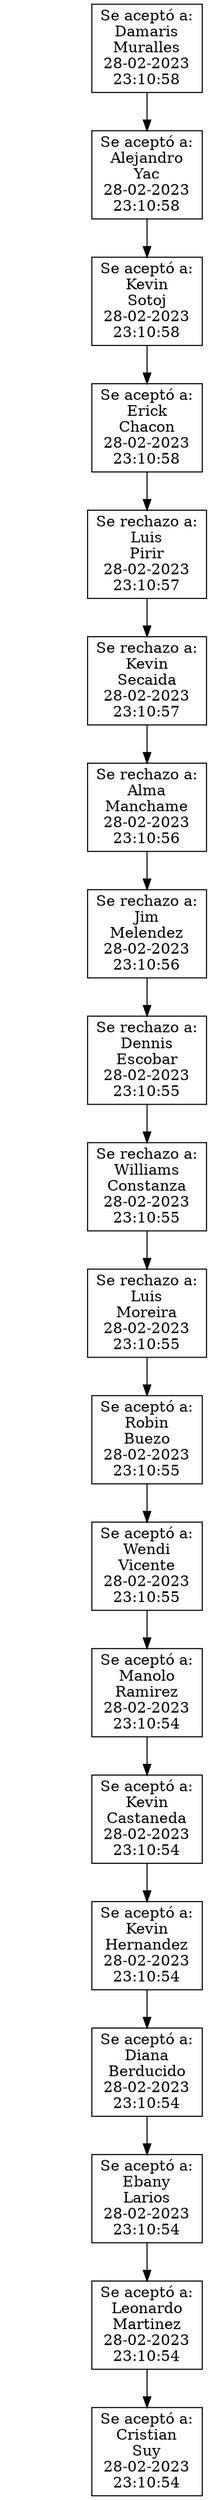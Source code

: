 digraph G {
PILA[style=invis, fillcolor=transparent, color=transparent];
node [shape=box];
U0[label = "Se aceptó a:
Damaris
Muralles
28-02-2023
23:10:58
"];U1[label = "Se aceptó a:
Alejandro
Yac
28-02-2023
23:10:58
"];U2[label = "Se aceptó a:
Kevin
Sotoj
28-02-2023
23:10:58
"];U3[label = "Se aceptó a:
Erick
Chacon
28-02-2023
23:10:58
"];U4[label = "Se rechazo a:
Luis
Pirir
28-02-2023
23:10:57
"];U5[label = "Se rechazo a:
Kevin
Secaida
28-02-2023
23:10:57
"];U6[label = "Se rechazo a:
Alma
Manchame
28-02-2023
23:10:56
"];U7[label = "Se rechazo a:
Jim
Melendez
28-02-2023
23:10:56
"];U8[label = "Se rechazo a:
Dennis
Escobar
28-02-2023
23:10:55
"];U9[label = "Se rechazo a:
Williams
Constanza
28-02-2023
23:10:55
"];U10[label = "Se rechazo a:
Luis
Moreira
28-02-2023
23:10:55
"];U11[label = "Se aceptó a:
Robin
Buezo
28-02-2023
23:10:55
"];U12[label = "Se aceptó a:
Wendi
Vicente
28-02-2023
23:10:55
"];U13[label = "Se aceptó a:
Manolo
Ramirez
28-02-2023
23:10:54
"];U14[label = "Se aceptó a:
Kevin
Castaneda
28-02-2023
23:10:54
"];U15[label = "Se aceptó a:
Kevin
Hernandez
28-02-2023
23:10:54
"];U16[label = "Se aceptó a:
Diana
Berducido
28-02-2023
23:10:54
"];U17[label = "Se aceptó a:
Ebany
Larios
28-02-2023
23:10:54
"];U18[label = "Se aceptó a:
Leonardo
Martinez
28-02-2023
23:10:54
"];U19[label = "Se aceptó a:
Cristian
Suy
28-02-2023
23:10:54
"];U0 -> U1;
U1 -> U2;
U2 -> U3;
U3 -> U4;
U4 -> U5;
U5 -> U6;
U6 -> U7;
U7 -> U8;
U8 -> U9;
U9 -> U10;
U10 -> U11;
U11 -> U12;
U12 -> U13;
U13 -> U14;
U14 -> U15;
U15 -> U16;
U16 -> U17;
U17 -> U18;
U18 -> U19;
}